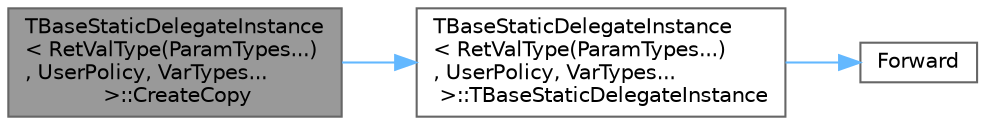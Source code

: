 digraph "TBaseStaticDelegateInstance&lt; RetValType(ParamTypes...), UserPolicy, VarTypes... &gt;::CreateCopy"
{
 // INTERACTIVE_SVG=YES
 // LATEX_PDF_SIZE
  bgcolor="transparent";
  edge [fontname=Helvetica,fontsize=10,labelfontname=Helvetica,labelfontsize=10];
  node [fontname=Helvetica,fontsize=10,shape=box,height=0.2,width=0.4];
  rankdir="LR";
  Node1 [id="Node000001",label="TBaseStaticDelegateInstance\l\< RetValType(ParamTypes...)\l, UserPolicy, VarTypes...\l \>::CreateCopy",height=0.2,width=0.4,color="gray40", fillcolor="grey60", style="filled", fontcolor="black",tooltip=" "];
  Node1 -> Node2 [id="edge1_Node000001_Node000002",color="steelblue1",style="solid",tooltip=" "];
  Node2 [id="Node000002",label="TBaseStaticDelegateInstance\l\< RetValType(ParamTypes...)\l, UserPolicy, VarTypes...\l \>::TBaseStaticDelegateInstance",height=0.2,width=0.4,color="grey40", fillcolor="white", style="filled",URL="$dd/d8b/classTBaseStaticDelegateInstance_3_01RetValType_07ParamTypes_8_8_8_08_00_01UserPolicy_00_01VarTypes_8_8_8_01_4.html#af5baea229990c4eb4749db1a6d660dad",tooltip=" "];
  Node2 -> Node3 [id="edge2_Node000002_Node000003",color="steelblue1",style="solid",tooltip=" "];
  Node3 [id="Node000003",label="Forward",height=0.2,width=0.4,color="grey40", fillcolor="white", style="filled",URL="$d4/d24/UnrealTemplate_8h.html#a68f280c1d561a8899a1e9e3ea8405d00",tooltip="Forward will cast a reference to an rvalue reference."];
}
